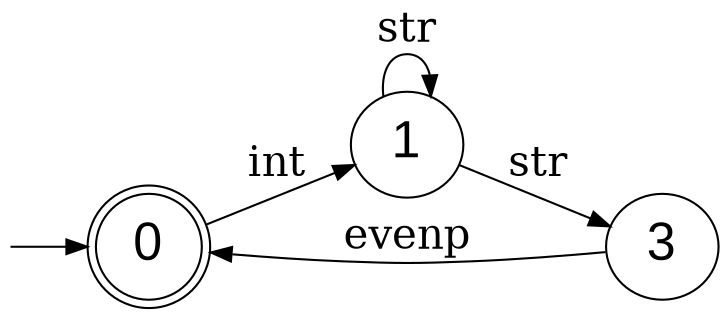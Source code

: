 digraph G {
  fontname=courier;
  rankdir=LR; graph[labeljust=l,nojustify=true]
  node [fontname=Arial, fontsize=25];
  edge [fontsize=20];
// Initial state
I0 [label="", style=invis, width=0]
I0 -> 0;
// 1 final states
// all 4 states
0 [label="0",shape="doublecircle"]
0 -> 1 [label="int"]
1 [label="1"]
1 -> 3 [label="str"]
1 -> 1 [label="str"]
3 [label="3"]
3 -> 0 [label="evenp"]
}
